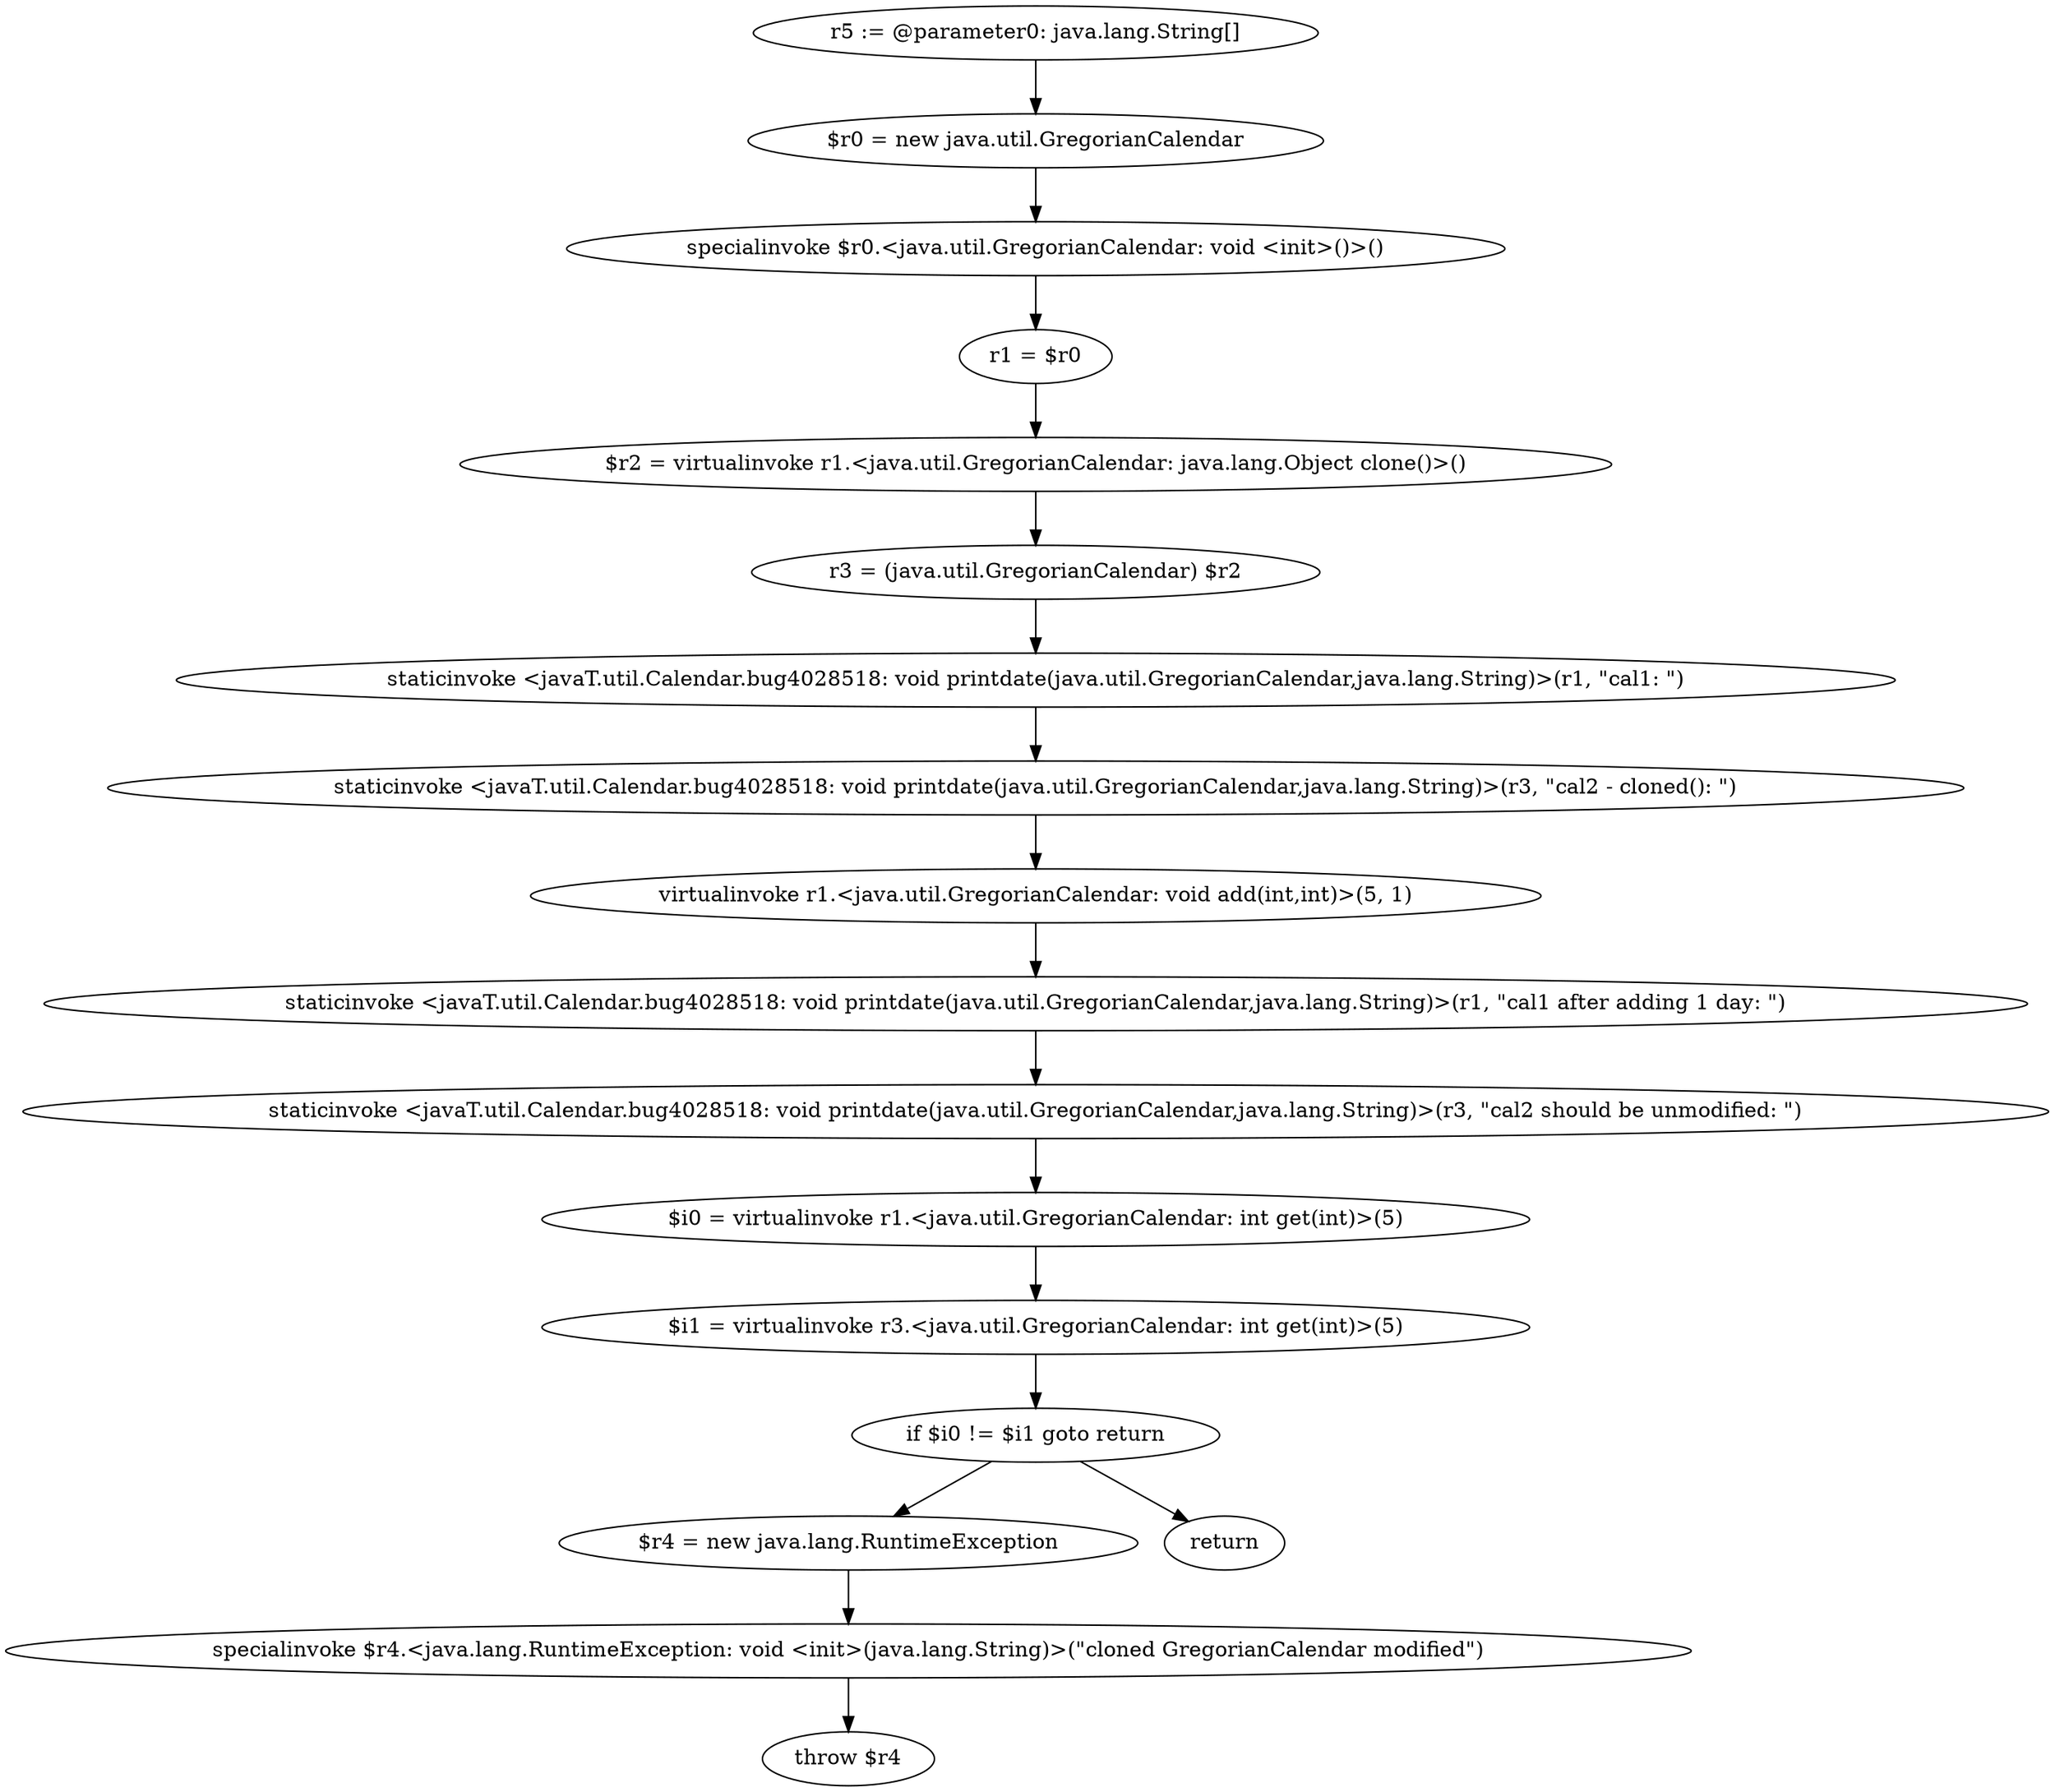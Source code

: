 digraph "unitGraph" {
    "r5 := @parameter0: java.lang.String[]"
    "$r0 = new java.util.GregorianCalendar"
    "specialinvoke $r0.<java.util.GregorianCalendar: void <init>()>()"
    "r1 = $r0"
    "$r2 = virtualinvoke r1.<java.util.GregorianCalendar: java.lang.Object clone()>()"
    "r3 = (java.util.GregorianCalendar) $r2"
    "staticinvoke <javaT.util.Calendar.bug4028518: void printdate(java.util.GregorianCalendar,java.lang.String)>(r1, \"cal1: \")"
    "staticinvoke <javaT.util.Calendar.bug4028518: void printdate(java.util.GregorianCalendar,java.lang.String)>(r3, \"cal2 - cloned(): \")"
    "virtualinvoke r1.<java.util.GregorianCalendar: void add(int,int)>(5, 1)"
    "staticinvoke <javaT.util.Calendar.bug4028518: void printdate(java.util.GregorianCalendar,java.lang.String)>(r1, \"cal1 after adding 1 day: \")"
    "staticinvoke <javaT.util.Calendar.bug4028518: void printdate(java.util.GregorianCalendar,java.lang.String)>(r3, \"cal2 should be unmodified: \")"
    "$i0 = virtualinvoke r1.<java.util.GregorianCalendar: int get(int)>(5)"
    "$i1 = virtualinvoke r3.<java.util.GregorianCalendar: int get(int)>(5)"
    "if $i0 != $i1 goto return"
    "$r4 = new java.lang.RuntimeException"
    "specialinvoke $r4.<java.lang.RuntimeException: void <init>(java.lang.String)>(\"cloned GregorianCalendar modified\")"
    "throw $r4"
    "return"
    "r5 := @parameter0: java.lang.String[]"->"$r0 = new java.util.GregorianCalendar";
    "$r0 = new java.util.GregorianCalendar"->"specialinvoke $r0.<java.util.GregorianCalendar: void <init>()>()";
    "specialinvoke $r0.<java.util.GregorianCalendar: void <init>()>()"->"r1 = $r0";
    "r1 = $r0"->"$r2 = virtualinvoke r1.<java.util.GregorianCalendar: java.lang.Object clone()>()";
    "$r2 = virtualinvoke r1.<java.util.GregorianCalendar: java.lang.Object clone()>()"->"r3 = (java.util.GregorianCalendar) $r2";
    "r3 = (java.util.GregorianCalendar) $r2"->"staticinvoke <javaT.util.Calendar.bug4028518: void printdate(java.util.GregorianCalendar,java.lang.String)>(r1, \"cal1: \")";
    "staticinvoke <javaT.util.Calendar.bug4028518: void printdate(java.util.GregorianCalendar,java.lang.String)>(r1, \"cal1: \")"->"staticinvoke <javaT.util.Calendar.bug4028518: void printdate(java.util.GregorianCalendar,java.lang.String)>(r3, \"cal2 - cloned(): \")";
    "staticinvoke <javaT.util.Calendar.bug4028518: void printdate(java.util.GregorianCalendar,java.lang.String)>(r3, \"cal2 - cloned(): \")"->"virtualinvoke r1.<java.util.GregorianCalendar: void add(int,int)>(5, 1)";
    "virtualinvoke r1.<java.util.GregorianCalendar: void add(int,int)>(5, 1)"->"staticinvoke <javaT.util.Calendar.bug4028518: void printdate(java.util.GregorianCalendar,java.lang.String)>(r1, \"cal1 after adding 1 day: \")";
    "staticinvoke <javaT.util.Calendar.bug4028518: void printdate(java.util.GregorianCalendar,java.lang.String)>(r1, \"cal1 after adding 1 day: \")"->"staticinvoke <javaT.util.Calendar.bug4028518: void printdate(java.util.GregorianCalendar,java.lang.String)>(r3, \"cal2 should be unmodified: \")";
    "staticinvoke <javaT.util.Calendar.bug4028518: void printdate(java.util.GregorianCalendar,java.lang.String)>(r3, \"cal2 should be unmodified: \")"->"$i0 = virtualinvoke r1.<java.util.GregorianCalendar: int get(int)>(5)";
    "$i0 = virtualinvoke r1.<java.util.GregorianCalendar: int get(int)>(5)"->"$i1 = virtualinvoke r3.<java.util.GregorianCalendar: int get(int)>(5)";
    "$i1 = virtualinvoke r3.<java.util.GregorianCalendar: int get(int)>(5)"->"if $i0 != $i1 goto return";
    "if $i0 != $i1 goto return"->"$r4 = new java.lang.RuntimeException";
    "if $i0 != $i1 goto return"->"return";
    "$r4 = new java.lang.RuntimeException"->"specialinvoke $r4.<java.lang.RuntimeException: void <init>(java.lang.String)>(\"cloned GregorianCalendar modified\")";
    "specialinvoke $r4.<java.lang.RuntimeException: void <init>(java.lang.String)>(\"cloned GregorianCalendar modified\")"->"throw $r4";
}
